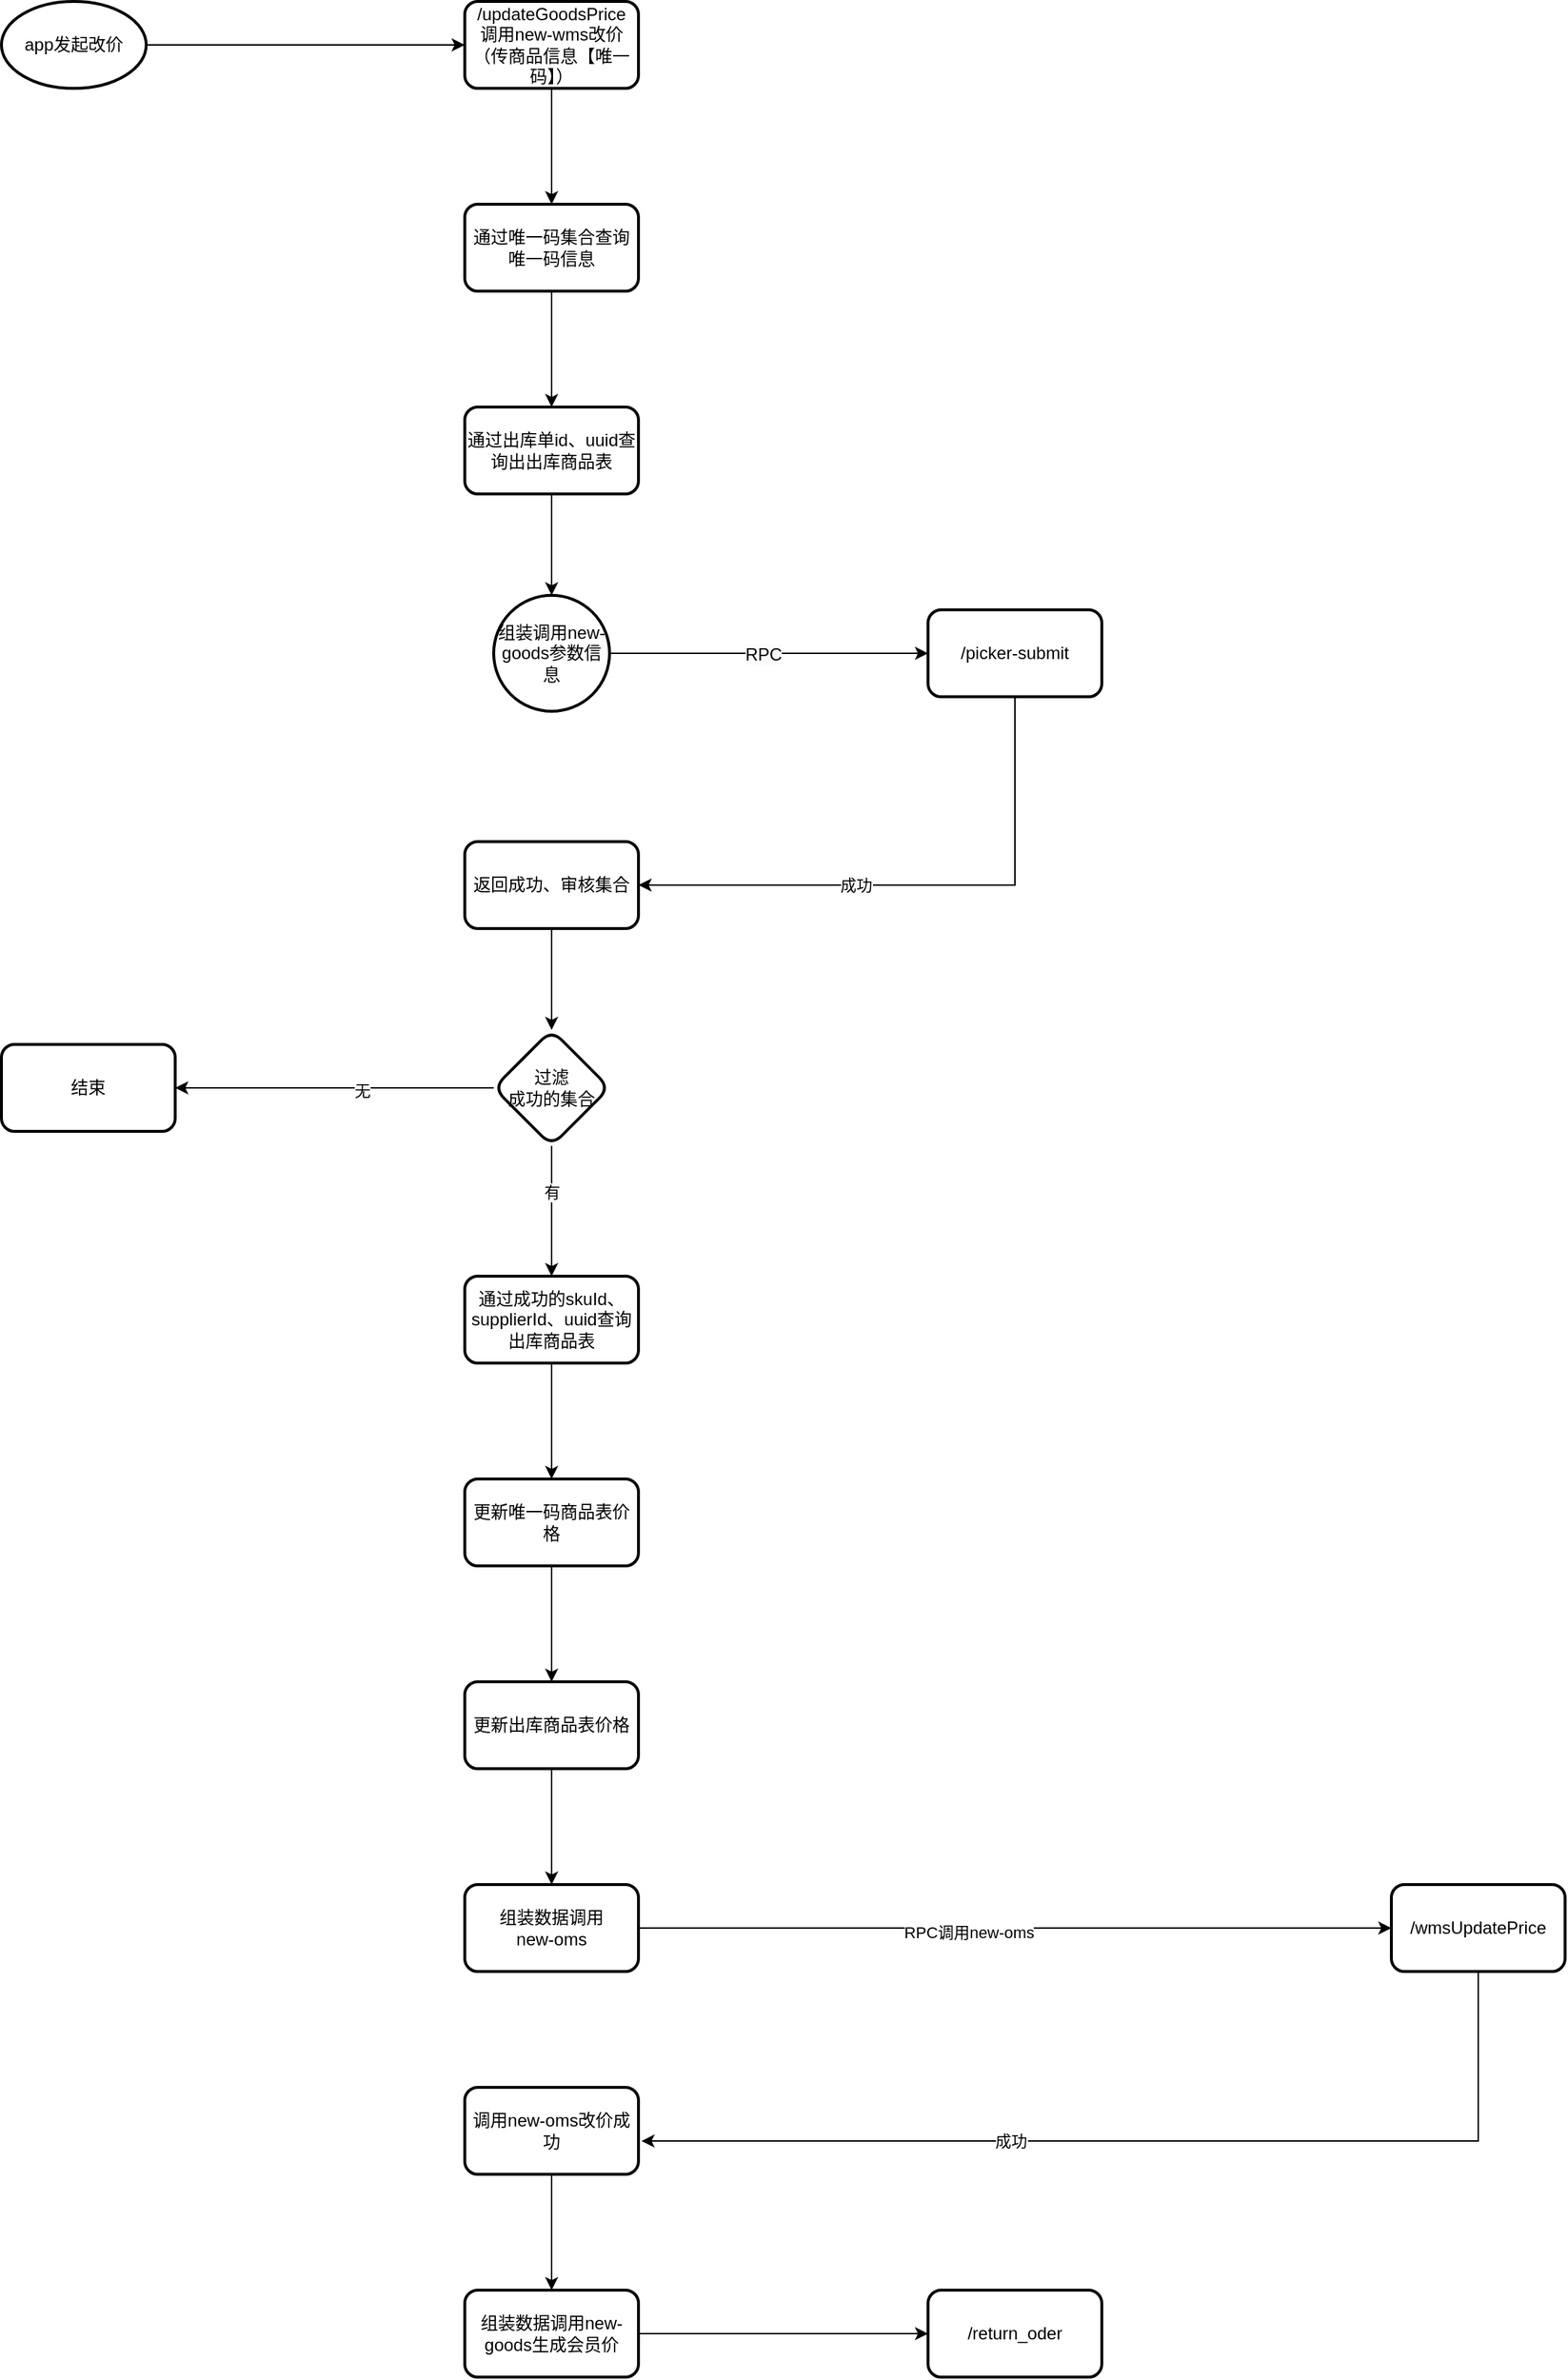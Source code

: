 <mxfile version="24.6.3" type="github">
  <diagram name="第 1 页" id="k2UzO8kCVZlPn5GwoeDi">
    <mxGraphModel dx="2074" dy="1106" grid="1" gridSize="10" guides="1" tooltips="1" connect="1" arrows="1" fold="1" page="1" pageScale="1" pageWidth="827" pageHeight="1169" math="0" shadow="0">
      <root>
        <mxCell id="0" />
        <mxCell id="1" parent="0" />
        <mxCell id="qySqaeS_JPql4BwvPAK2-4" value="" style="edgeStyle=orthogonalEdgeStyle;rounded=0;orthogonalLoop=1;jettySize=auto;html=1;" edge="1" parent="1" source="qySqaeS_JPql4BwvPAK2-2" target="qySqaeS_JPql4BwvPAK2-3">
          <mxGeometry relative="1" as="geometry" />
        </mxCell>
        <mxCell id="qySqaeS_JPql4BwvPAK2-2" value="app发起改价" style="strokeWidth=2;html=1;shape=mxgraph.flowchart.start_1;whiteSpace=wrap;" vertex="1" parent="1">
          <mxGeometry x="40" y="240" width="100" height="60" as="geometry" />
        </mxCell>
        <mxCell id="qySqaeS_JPql4BwvPAK2-6" value="" style="edgeStyle=orthogonalEdgeStyle;rounded=0;orthogonalLoop=1;jettySize=auto;html=1;" edge="1" parent="1" source="qySqaeS_JPql4BwvPAK2-3" target="qySqaeS_JPql4BwvPAK2-5">
          <mxGeometry relative="1" as="geometry" />
        </mxCell>
        <mxCell id="qySqaeS_JPql4BwvPAK2-3" value="/updateGoodsPrice&lt;br&gt;调用new-wms改价&lt;br&gt;（传商品信息【唯一码】）" style="rounded=1;whiteSpace=wrap;html=1;strokeWidth=2;" vertex="1" parent="1">
          <mxGeometry x="360" y="240" width="120" height="60" as="geometry" />
        </mxCell>
        <mxCell id="qySqaeS_JPql4BwvPAK2-8" value="" style="edgeStyle=orthogonalEdgeStyle;rounded=0;orthogonalLoop=1;jettySize=auto;html=1;" edge="1" parent="1" source="qySqaeS_JPql4BwvPAK2-5" target="qySqaeS_JPql4BwvPAK2-7">
          <mxGeometry relative="1" as="geometry" />
        </mxCell>
        <mxCell id="qySqaeS_JPql4BwvPAK2-5" value="通过唯一码集合查询唯一码信息" style="whiteSpace=wrap;html=1;rounded=1;strokeWidth=2;" vertex="1" parent="1">
          <mxGeometry x="360" y="380" width="120" height="60" as="geometry" />
        </mxCell>
        <mxCell id="qySqaeS_JPql4BwvPAK2-10" value="" style="edgeStyle=orthogonalEdgeStyle;rounded=0;orthogonalLoop=1;jettySize=auto;html=1;" edge="1" parent="1" source="qySqaeS_JPql4BwvPAK2-7" target="qySqaeS_JPql4BwvPAK2-9">
          <mxGeometry relative="1" as="geometry" />
        </mxCell>
        <mxCell id="qySqaeS_JPql4BwvPAK2-7" value="通过出库单id、uuid查询出出库商品表" style="whiteSpace=wrap;html=1;rounded=1;strokeWidth=2;" vertex="1" parent="1">
          <mxGeometry x="360" y="520" width="120" height="60" as="geometry" />
        </mxCell>
        <mxCell id="qySqaeS_JPql4BwvPAK2-14" value="" style="edgeStyle=orthogonalEdgeStyle;rounded=0;orthogonalLoop=1;jettySize=auto;html=1;" edge="1" parent="1" source="qySqaeS_JPql4BwvPAK2-9" target="qySqaeS_JPql4BwvPAK2-13">
          <mxGeometry relative="1" as="geometry" />
        </mxCell>
        <mxCell id="qySqaeS_JPql4BwvPAK2-18" value="&lt;span style=&quot;font-size: 12px; background-color: rgb(251, 251, 251);&quot;&gt;RPC&lt;/span&gt;" style="edgeLabel;html=1;align=center;verticalAlign=middle;resizable=0;points=[];" vertex="1" connectable="0" parent="qySqaeS_JPql4BwvPAK2-14">
          <mxGeometry x="-0.036" y="-1" relative="1" as="geometry">
            <mxPoint as="offset" />
          </mxGeometry>
        </mxCell>
        <mxCell id="qySqaeS_JPql4BwvPAK2-9" value="组装调用new-goods参数信息" style="ellipse;whiteSpace=wrap;html=1;rounded=1;strokeWidth=2;" vertex="1" parent="1">
          <mxGeometry x="380" y="650" width="80" height="80" as="geometry" />
        </mxCell>
        <mxCell id="qySqaeS_JPql4BwvPAK2-16" style="edgeStyle=orthogonalEdgeStyle;rounded=0;orthogonalLoop=1;jettySize=auto;html=1;entryX=1;entryY=0.5;entryDx=0;entryDy=0;" edge="1" parent="1" source="qySqaeS_JPql4BwvPAK2-13" target="qySqaeS_JPql4BwvPAK2-19">
          <mxGeometry relative="1" as="geometry">
            <mxPoint x="440" y="790" as="targetPoint" />
            <Array as="points">
              <mxPoint x="740" y="850" />
            </Array>
          </mxGeometry>
        </mxCell>
        <mxCell id="qySqaeS_JPql4BwvPAK2-17" value="成功" style="edgeLabel;html=1;align=center;verticalAlign=middle;resizable=0;points=[];" vertex="1" connectable="0" parent="qySqaeS_JPql4BwvPAK2-16">
          <mxGeometry x="0.232" relative="1" as="geometry">
            <mxPoint as="offset" />
          </mxGeometry>
        </mxCell>
        <mxCell id="qySqaeS_JPql4BwvPAK2-13" value="/picker-submit" style="whiteSpace=wrap;html=1;rounded=1;strokeWidth=2;" vertex="1" parent="1">
          <mxGeometry x="680" y="660" width="120" height="60" as="geometry" />
        </mxCell>
        <mxCell id="qySqaeS_JPql4BwvPAK2-24" value="" style="edgeStyle=orthogonalEdgeStyle;rounded=0;orthogonalLoop=1;jettySize=auto;html=1;" edge="1" parent="1" source="qySqaeS_JPql4BwvPAK2-19" target="qySqaeS_JPql4BwvPAK2-23">
          <mxGeometry relative="1" as="geometry" />
        </mxCell>
        <mxCell id="qySqaeS_JPql4BwvPAK2-19" value="返回成功、审核集合" style="whiteSpace=wrap;html=1;rounded=1;strokeWidth=2;" vertex="1" parent="1">
          <mxGeometry x="360" y="820" width="120" height="60" as="geometry" />
        </mxCell>
        <mxCell id="qySqaeS_JPql4BwvPAK2-26" value="" style="edgeStyle=orthogonalEdgeStyle;rounded=0;orthogonalLoop=1;jettySize=auto;html=1;" edge="1" parent="1" source="qySqaeS_JPql4BwvPAK2-23" target="qySqaeS_JPql4BwvPAK2-25">
          <mxGeometry relative="1" as="geometry" />
        </mxCell>
        <mxCell id="qySqaeS_JPql4BwvPAK2-29" value="有" style="edgeLabel;html=1;align=center;verticalAlign=middle;resizable=0;points=[];" vertex="1" connectable="0" parent="qySqaeS_JPql4BwvPAK2-26">
          <mxGeometry x="-0.289" relative="1" as="geometry">
            <mxPoint as="offset" />
          </mxGeometry>
        </mxCell>
        <mxCell id="qySqaeS_JPql4BwvPAK2-28" value="" style="edgeStyle=orthogonalEdgeStyle;rounded=0;orthogonalLoop=1;jettySize=auto;html=1;" edge="1" parent="1" source="qySqaeS_JPql4BwvPAK2-23" target="qySqaeS_JPql4BwvPAK2-27">
          <mxGeometry relative="1" as="geometry" />
        </mxCell>
        <mxCell id="qySqaeS_JPql4BwvPAK2-30" value="无" style="edgeLabel;html=1;align=center;verticalAlign=middle;resizable=0;points=[];" vertex="1" connectable="0" parent="qySqaeS_JPql4BwvPAK2-28">
          <mxGeometry x="-0.167" y="2" relative="1" as="geometry">
            <mxPoint as="offset" />
          </mxGeometry>
        </mxCell>
        <mxCell id="qySqaeS_JPql4BwvPAK2-23" value="过滤&lt;br&gt;成功的集合" style="rhombus;whiteSpace=wrap;html=1;rounded=1;strokeWidth=2;" vertex="1" parent="1">
          <mxGeometry x="380" y="950" width="80" height="80" as="geometry" />
        </mxCell>
        <mxCell id="qySqaeS_JPql4BwvPAK2-32" value="" style="edgeStyle=orthogonalEdgeStyle;rounded=0;orthogonalLoop=1;jettySize=auto;html=1;" edge="1" parent="1" source="qySqaeS_JPql4BwvPAK2-25" target="qySqaeS_JPql4BwvPAK2-31">
          <mxGeometry relative="1" as="geometry" />
        </mxCell>
        <mxCell id="qySqaeS_JPql4BwvPAK2-25" value="通过成功的skuId、supplierId、uuid查询出库商品表" style="whiteSpace=wrap;html=1;rounded=1;strokeWidth=2;" vertex="1" parent="1">
          <mxGeometry x="360" y="1120" width="120" height="60" as="geometry" />
        </mxCell>
        <mxCell id="qySqaeS_JPql4BwvPAK2-27" value="结束" style="whiteSpace=wrap;html=1;rounded=1;strokeWidth=2;" vertex="1" parent="1">
          <mxGeometry x="40" y="960" width="120" height="60" as="geometry" />
        </mxCell>
        <mxCell id="qySqaeS_JPql4BwvPAK2-34" value="" style="edgeStyle=orthogonalEdgeStyle;rounded=0;orthogonalLoop=1;jettySize=auto;html=1;" edge="1" parent="1" source="qySqaeS_JPql4BwvPAK2-31" target="qySqaeS_JPql4BwvPAK2-33">
          <mxGeometry relative="1" as="geometry" />
        </mxCell>
        <mxCell id="qySqaeS_JPql4BwvPAK2-31" value="更新唯一码商品表价格" style="whiteSpace=wrap;html=1;rounded=1;strokeWidth=2;" vertex="1" parent="1">
          <mxGeometry x="360" y="1260" width="120" height="60" as="geometry" />
        </mxCell>
        <mxCell id="qySqaeS_JPql4BwvPAK2-36" value="" style="edgeStyle=orthogonalEdgeStyle;rounded=0;orthogonalLoop=1;jettySize=auto;html=1;" edge="1" parent="1" source="qySqaeS_JPql4BwvPAK2-33" target="qySqaeS_JPql4BwvPAK2-35">
          <mxGeometry relative="1" as="geometry" />
        </mxCell>
        <mxCell id="qySqaeS_JPql4BwvPAK2-33" value="更新出库商品表价格" style="whiteSpace=wrap;html=1;rounded=1;strokeWidth=2;" vertex="1" parent="1">
          <mxGeometry x="360" y="1400" width="120" height="60" as="geometry" />
        </mxCell>
        <mxCell id="qySqaeS_JPql4BwvPAK2-38" value="" style="edgeStyle=orthogonalEdgeStyle;rounded=0;orthogonalLoop=1;jettySize=auto;html=1;" edge="1" parent="1" source="qySqaeS_JPql4BwvPAK2-35" target="qySqaeS_JPql4BwvPAK2-37">
          <mxGeometry relative="1" as="geometry" />
        </mxCell>
        <mxCell id="qySqaeS_JPql4BwvPAK2-39" value="RPC调用new-oms" style="edgeLabel;html=1;align=center;verticalAlign=middle;resizable=0;points=[];" vertex="1" connectable="0" parent="qySqaeS_JPql4BwvPAK2-38">
          <mxGeometry x="-0.123" y="-3" relative="1" as="geometry">
            <mxPoint as="offset" />
          </mxGeometry>
        </mxCell>
        <mxCell id="qySqaeS_JPql4BwvPAK2-35" value="组装数据调用&lt;br&gt;new-oms" style="whiteSpace=wrap;html=1;rounded=1;strokeWidth=2;" vertex="1" parent="1">
          <mxGeometry x="360" y="1540" width="120" height="60" as="geometry" />
        </mxCell>
        <mxCell id="qySqaeS_JPql4BwvPAK2-42" style="edgeStyle=orthogonalEdgeStyle;rounded=0;orthogonalLoop=1;jettySize=auto;html=1;entryX=1.017;entryY=0.617;entryDx=0;entryDy=0;entryPerimeter=0;" edge="1" parent="1" source="qySqaeS_JPql4BwvPAK2-37" target="qySqaeS_JPql4BwvPAK2-40">
          <mxGeometry relative="1" as="geometry">
            <mxPoint x="1020" y="1830" as="targetPoint" />
            <Array as="points">
              <mxPoint x="1060" y="1717" />
            </Array>
          </mxGeometry>
        </mxCell>
        <mxCell id="qySqaeS_JPql4BwvPAK2-43" value="成功" style="edgeLabel;html=1;align=center;verticalAlign=middle;resizable=0;points=[];" vertex="1" connectable="0" parent="qySqaeS_JPql4BwvPAK2-42">
          <mxGeometry x="0.267" relative="1" as="geometry">
            <mxPoint as="offset" />
          </mxGeometry>
        </mxCell>
        <mxCell id="qySqaeS_JPql4BwvPAK2-37" value="/wmsUpdatePrice" style="whiteSpace=wrap;html=1;rounded=1;strokeWidth=2;" vertex="1" parent="1">
          <mxGeometry x="1000" y="1540" width="120" height="60" as="geometry" />
        </mxCell>
        <mxCell id="qySqaeS_JPql4BwvPAK2-45" value="" style="edgeStyle=orthogonalEdgeStyle;rounded=0;orthogonalLoop=1;jettySize=auto;html=1;" edge="1" parent="1" source="qySqaeS_JPql4BwvPAK2-40" target="qySqaeS_JPql4BwvPAK2-44">
          <mxGeometry relative="1" as="geometry" />
        </mxCell>
        <mxCell id="qySqaeS_JPql4BwvPAK2-40" value="调用new-oms改价成功" style="whiteSpace=wrap;html=1;rounded=1;strokeWidth=2;" vertex="1" parent="1">
          <mxGeometry x="360" y="1680" width="120" height="60" as="geometry" />
        </mxCell>
        <mxCell id="qySqaeS_JPql4BwvPAK2-47" value="" style="edgeStyle=orthogonalEdgeStyle;rounded=0;orthogonalLoop=1;jettySize=auto;html=1;" edge="1" parent="1" source="qySqaeS_JPql4BwvPAK2-44" target="qySqaeS_JPql4BwvPAK2-46">
          <mxGeometry relative="1" as="geometry" />
        </mxCell>
        <mxCell id="qySqaeS_JPql4BwvPAK2-44" value="组装数据调用new-goods生成会员价" style="whiteSpace=wrap;html=1;rounded=1;strokeWidth=2;" vertex="1" parent="1">
          <mxGeometry x="360" y="1820" width="120" height="60" as="geometry" />
        </mxCell>
        <mxCell id="qySqaeS_JPql4BwvPAK2-46" value="/return_oder" style="whiteSpace=wrap;html=1;rounded=1;strokeWidth=2;" vertex="1" parent="1">
          <mxGeometry x="680" y="1820" width="120" height="60" as="geometry" />
        </mxCell>
      </root>
    </mxGraphModel>
  </diagram>
</mxfile>
